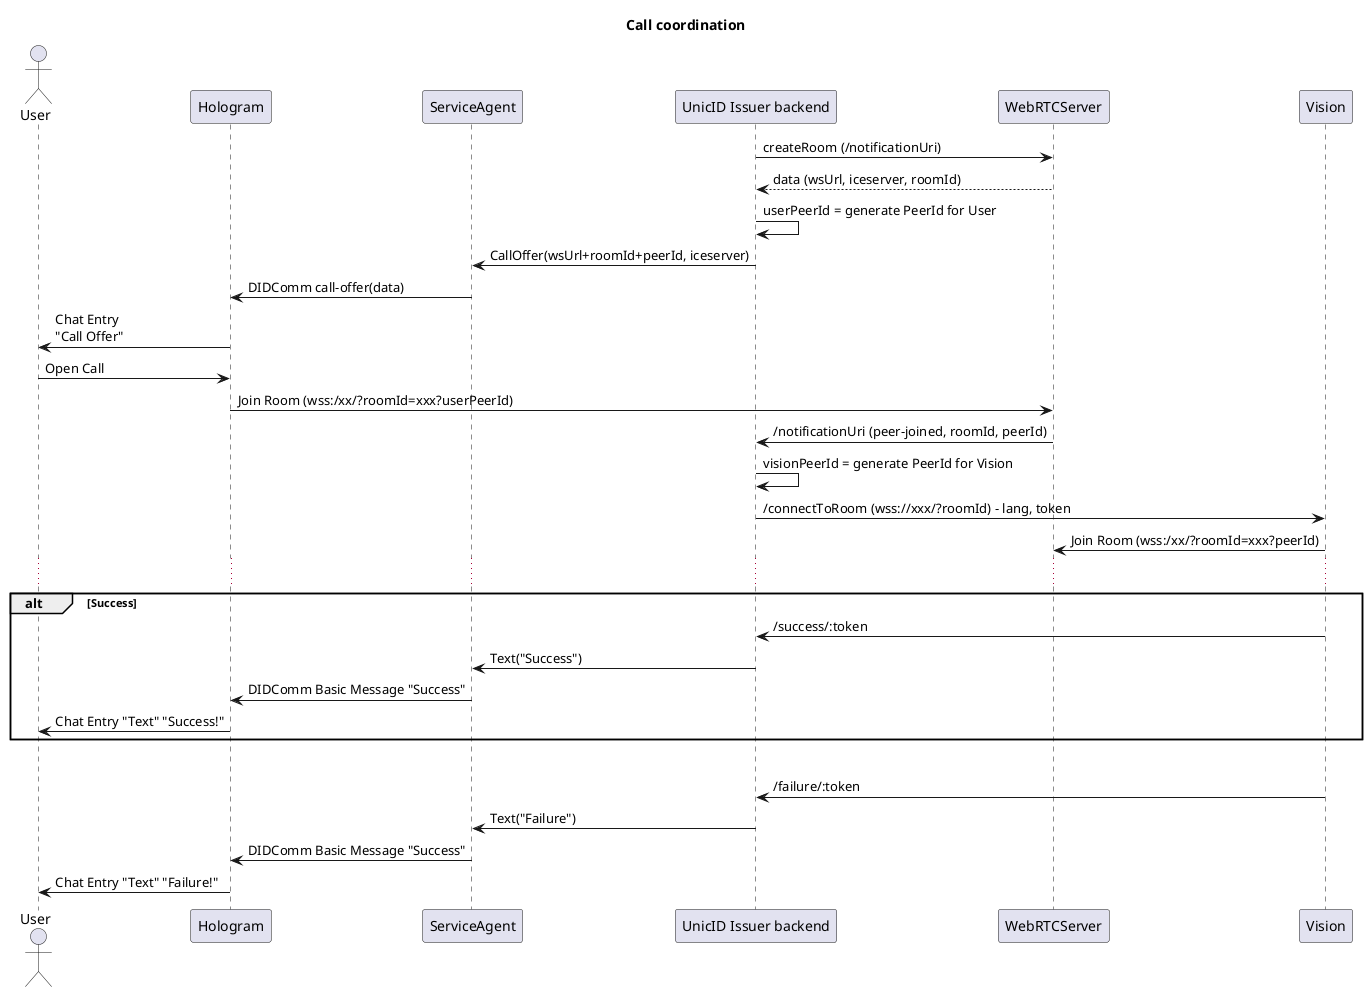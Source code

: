@startuml Call Coordination

title Call coordination
actor User
participant Hologram
participant ServiceAgent
participant Backend as "UnicID Issuer backend"
participant WebRTCServer
participant Vision

Backend -> WebRTCServer: createRoom (/notificationUri)
Backend <-- WebRTCServer: data (wsUrl, iceserver, roomId)
Backend -> Backend: userPeerId = generate PeerId for User
Backend -> ServiceAgent: CallOffer(wsUrl+roomId+peerId, iceserver)
ServiceAgent -> Hologram: DIDComm call-offer(data)
Hologram -> User: Chat Entry \n"Call Offer"
User -> Hologram: Open Call
Hologram -> WebRTCServer: Join Room (wss:/xx/?roomId=xxx?userPeerId)
WebRTCServer -> Backend: /notificationUri (peer-joined, roomId, peerId) 
Backend -> Backend: visionPeerId = generate PeerId for Vision
Backend -> Vision: /connectToRoom (wss://xxx/?roomId) - lang, token
Vision -> WebRTCServer: Join Room (wss:/xx/?roomId=xxx?peerId)
...
alt Success
Vision -> Backend: /success/:token
Backend -> ServiceAgent: Text("Success")
ServiceAgent -> Hologram: DIDComm Basic Message "Success"
Hologram -> User: Chat Entry "Text" "Success!"
end
alt Failure
Vision -> Backend: /failure/:token
Backend -> ServiceAgent: Text("Failure")
ServiceAgent -> Hologram: DIDComm Basic Message "Success"
Hologram -> User: Chat Entry "Text" "Failure!"

@enduml


From backend:
- Call Offer

From Hologram:
- Call Accept
- Call Reject
- Call End